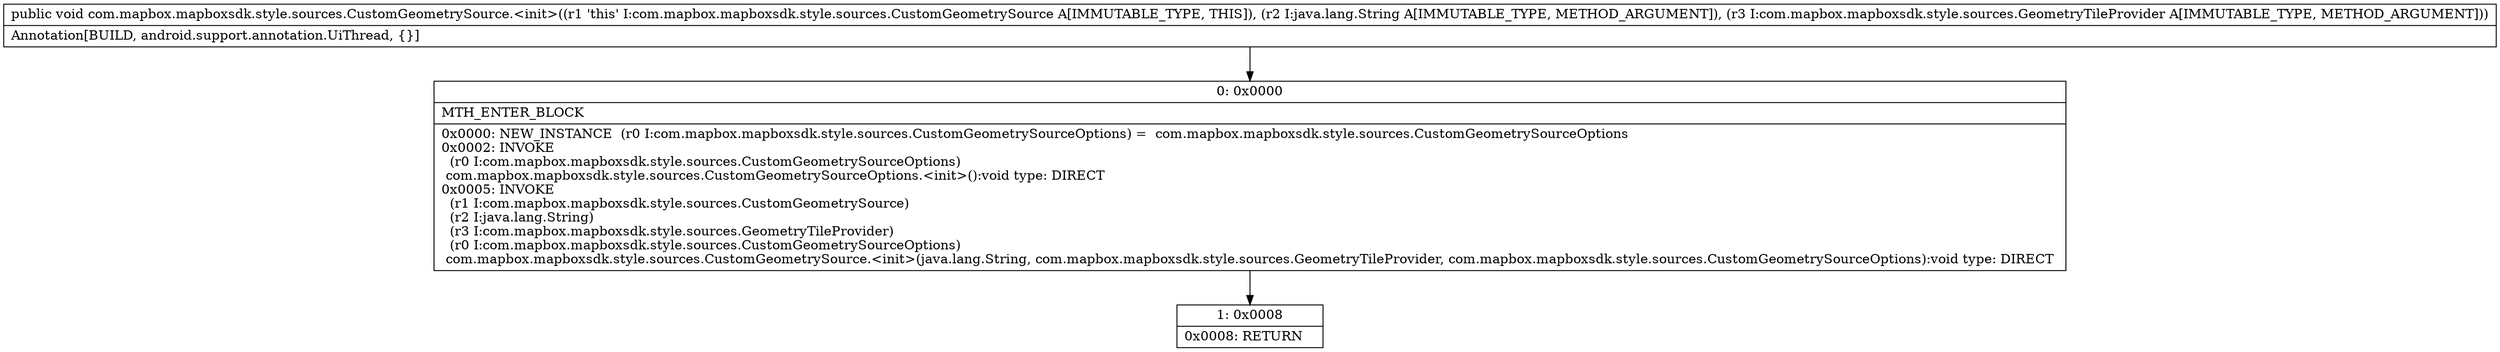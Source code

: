 digraph "CFG forcom.mapbox.mapboxsdk.style.sources.CustomGeometrySource.\<init\>(Ljava\/lang\/String;Lcom\/mapbox\/mapboxsdk\/style\/sources\/GeometryTileProvider;)V" {
Node_0 [shape=record,label="{0\:\ 0x0000|MTH_ENTER_BLOCK\l|0x0000: NEW_INSTANCE  (r0 I:com.mapbox.mapboxsdk.style.sources.CustomGeometrySourceOptions) =  com.mapbox.mapboxsdk.style.sources.CustomGeometrySourceOptions \l0x0002: INVOKE  \l  (r0 I:com.mapbox.mapboxsdk.style.sources.CustomGeometrySourceOptions)\l com.mapbox.mapboxsdk.style.sources.CustomGeometrySourceOptions.\<init\>():void type: DIRECT \l0x0005: INVOKE  \l  (r1 I:com.mapbox.mapboxsdk.style.sources.CustomGeometrySource)\l  (r2 I:java.lang.String)\l  (r3 I:com.mapbox.mapboxsdk.style.sources.GeometryTileProvider)\l  (r0 I:com.mapbox.mapboxsdk.style.sources.CustomGeometrySourceOptions)\l com.mapbox.mapboxsdk.style.sources.CustomGeometrySource.\<init\>(java.lang.String, com.mapbox.mapboxsdk.style.sources.GeometryTileProvider, com.mapbox.mapboxsdk.style.sources.CustomGeometrySourceOptions):void type: DIRECT \l}"];
Node_1 [shape=record,label="{1\:\ 0x0008|0x0008: RETURN   \l}"];
MethodNode[shape=record,label="{public void com.mapbox.mapboxsdk.style.sources.CustomGeometrySource.\<init\>((r1 'this' I:com.mapbox.mapboxsdk.style.sources.CustomGeometrySource A[IMMUTABLE_TYPE, THIS]), (r2 I:java.lang.String A[IMMUTABLE_TYPE, METHOD_ARGUMENT]), (r3 I:com.mapbox.mapboxsdk.style.sources.GeometryTileProvider A[IMMUTABLE_TYPE, METHOD_ARGUMENT]))  | Annotation[BUILD, android.support.annotation.UiThread, \{\}]\l}"];
MethodNode -> Node_0;
Node_0 -> Node_1;
}

